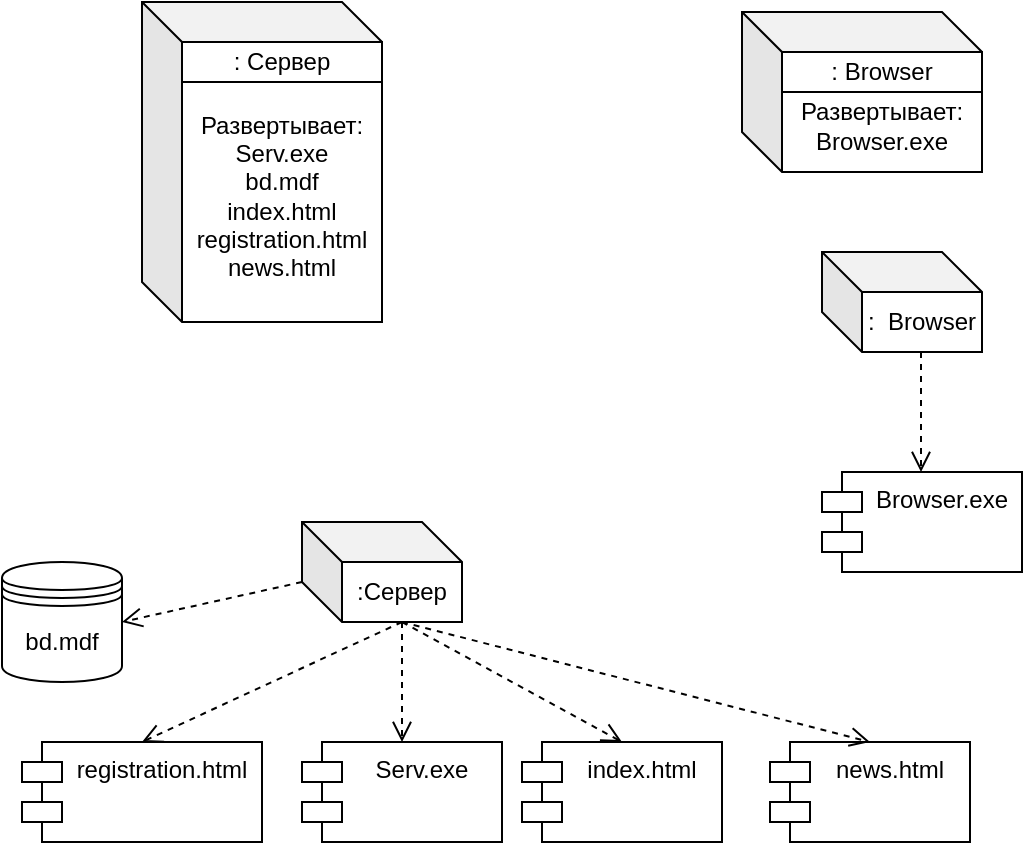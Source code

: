 <mxfile version="14.1.1" type="github">
  <diagram id="3t_IoONpqmpgTN0tP6om" name="Page-1">
    <mxGraphModel dx="1155" dy="674" grid="1" gridSize="10" guides="1" tooltips="1" connect="1" arrows="1" fold="1" page="1" pageScale="1" pageWidth="827" pageHeight="1169" math="0" shadow="0">
      <root>
        <mxCell id="0" />
        <mxCell id="1" parent="0" />
        <mxCell id="hyrHyGOHG9iXG-mK3Ywu-2" value="&lt;br&gt;Развертывает:&lt;br&gt;Serv.exe&lt;br&gt;bd.mdf&lt;br&gt;index.html&lt;br&gt;registration.html&lt;br&gt;news.html" style="shape=cube;whiteSpace=wrap;html=1;boundedLbl=1;backgroundOutline=1;darkOpacity=0.05;darkOpacity2=0.1;" vertex="1" parent="1">
          <mxGeometry x="100" y="50" width="120" height="160" as="geometry" />
        </mxCell>
        <mxCell id="hyrHyGOHG9iXG-mK3Ywu-3" value=": Сервер" style="rounded=0;whiteSpace=wrap;html=1;" vertex="1" parent="1">
          <mxGeometry x="120" y="70" width="100" height="20" as="geometry" />
        </mxCell>
        <mxCell id="hyrHyGOHG9iXG-mK3Ywu-4" value=":Сервер" style="shape=cube;whiteSpace=wrap;html=1;boundedLbl=1;backgroundOutline=1;darkOpacity=0.05;darkOpacity2=0.1;" vertex="1" parent="1">
          <mxGeometry x="180" y="310" width="80" height="50" as="geometry" />
        </mxCell>
        <mxCell id="hyrHyGOHG9iXG-mK3Ywu-5" value="Serv.exe" style="shape=module;align=left;spacingLeft=20;align=center;verticalAlign=top;" vertex="1" parent="1">
          <mxGeometry x="180" y="420" width="100" height="50" as="geometry" />
        </mxCell>
        <mxCell id="hyrHyGOHG9iXG-mK3Ywu-9" value="&lt;br&gt;Развертывает:&lt;br&gt;Browser.exe" style="shape=cube;whiteSpace=wrap;html=1;boundedLbl=1;backgroundOutline=1;darkOpacity=0.05;darkOpacity2=0.1;" vertex="1" parent="1">
          <mxGeometry x="400" y="55" width="120" height="80" as="geometry" />
        </mxCell>
        <mxCell id="hyrHyGOHG9iXG-mK3Ywu-10" value=": Browser" style="rounded=0;whiteSpace=wrap;html=1;" vertex="1" parent="1">
          <mxGeometry x="420" y="75" width="100" height="20" as="geometry" />
        </mxCell>
        <mxCell id="hyrHyGOHG9iXG-mK3Ywu-11" value=":&amp;nbsp; Browser" style="shape=cube;whiteSpace=wrap;html=1;boundedLbl=1;backgroundOutline=1;darkOpacity=0.05;darkOpacity2=0.1;" vertex="1" parent="1">
          <mxGeometry x="440" y="175" width="80" height="50" as="geometry" />
        </mxCell>
        <mxCell id="hyrHyGOHG9iXG-mK3Ywu-12" value="Browser.exe" style="shape=module;align=left;spacingLeft=20;align=center;verticalAlign=top;" vertex="1" parent="1">
          <mxGeometry x="440" y="285" width="100" height="50" as="geometry" />
        </mxCell>
        <mxCell id="hyrHyGOHG9iXG-mK3Ywu-13" value="&lt;br&gt;" style="html=1;verticalAlign=bottom;endArrow=open;dashed=1;endSize=8;exitX=0;exitY=0;exitDx=50;exitDy=50;exitPerimeter=0;" edge="1" parent="1" source="hyrHyGOHG9iXG-mK3Ywu-4" target="hyrHyGOHG9iXG-mK3Ywu-5">
          <mxGeometry relative="1" as="geometry">
            <mxPoint x="210" y="370" as="sourcePoint" />
            <mxPoint x="130" y="370" as="targetPoint" />
          </mxGeometry>
        </mxCell>
        <mxCell id="hyrHyGOHG9iXG-mK3Ywu-14" value="&lt;br&gt;" style="html=1;verticalAlign=bottom;endArrow=open;dashed=1;endSize=8;exitX=0;exitY=0;exitDx=50;exitDy=50;exitPerimeter=0;" edge="1" parent="1">
          <mxGeometry relative="1" as="geometry">
            <mxPoint x="489.5" y="225" as="sourcePoint" />
            <mxPoint x="489.5" y="285" as="targetPoint" />
          </mxGeometry>
        </mxCell>
        <mxCell id="hyrHyGOHG9iXG-mK3Ywu-15" value="index.html" style="shape=module;align=left;spacingLeft=20;align=center;verticalAlign=top;" vertex="1" parent="1">
          <mxGeometry x="290" y="420" width="100" height="50" as="geometry" />
        </mxCell>
        <mxCell id="hyrHyGOHG9iXG-mK3Ywu-16" value="registration.html" style="shape=module;align=left;spacingLeft=20;align=center;verticalAlign=top;" vertex="1" parent="1">
          <mxGeometry x="40" y="420" width="120" height="50" as="geometry" />
        </mxCell>
        <mxCell id="hyrHyGOHG9iXG-mK3Ywu-17" value="news.html" style="shape=module;align=left;spacingLeft=20;align=center;verticalAlign=top;" vertex="1" parent="1">
          <mxGeometry x="414" y="420" width="100" height="50" as="geometry" />
        </mxCell>
        <mxCell id="hyrHyGOHG9iXG-mK3Ywu-18" value="bd.mdf" style="shape=datastore;whiteSpace=wrap;html=1;" vertex="1" parent="1">
          <mxGeometry x="30" y="330" width="60" height="60" as="geometry" />
        </mxCell>
        <mxCell id="hyrHyGOHG9iXG-mK3Ywu-19" value="&lt;br&gt;" style="html=1;verticalAlign=bottom;endArrow=open;dashed=1;endSize=8;exitX=0;exitY=0;exitDx=50;exitDy=50;exitPerimeter=0;entryX=0.5;entryY=0;entryDx=0;entryDy=0;" edge="1" parent="1" source="hyrHyGOHG9iXG-mK3Ywu-4" target="hyrHyGOHG9iXG-mK3Ywu-15">
          <mxGeometry relative="1" as="geometry">
            <mxPoint x="240" y="370" as="sourcePoint" />
            <mxPoint x="240" y="430" as="targetPoint" />
          </mxGeometry>
        </mxCell>
        <mxCell id="hyrHyGOHG9iXG-mK3Ywu-20" value="&lt;br&gt;" style="html=1;verticalAlign=bottom;endArrow=open;dashed=1;endSize=8;exitX=0;exitY=0;exitDx=50;exitDy=50;exitPerimeter=0;entryX=0.5;entryY=0;entryDx=0;entryDy=0;" edge="1" parent="1" source="hyrHyGOHG9iXG-mK3Ywu-4" target="hyrHyGOHG9iXG-mK3Ywu-17">
          <mxGeometry relative="1" as="geometry">
            <mxPoint x="240" y="370" as="sourcePoint" />
            <mxPoint x="350" y="430" as="targetPoint" />
          </mxGeometry>
        </mxCell>
        <mxCell id="hyrHyGOHG9iXG-mK3Ywu-21" value="&lt;br&gt;" style="html=1;verticalAlign=bottom;endArrow=open;dashed=1;endSize=8;exitX=0;exitY=0;exitDx=50;exitDy=50;exitPerimeter=0;entryX=0.5;entryY=0;entryDx=0;entryDy=0;" edge="1" parent="1" source="hyrHyGOHG9iXG-mK3Ywu-4" target="hyrHyGOHG9iXG-mK3Ywu-16">
          <mxGeometry relative="1" as="geometry">
            <mxPoint x="240" y="370" as="sourcePoint" />
            <mxPoint x="474" y="430" as="targetPoint" />
          </mxGeometry>
        </mxCell>
        <mxCell id="hyrHyGOHG9iXG-mK3Ywu-22" value="&lt;br&gt;" style="html=1;verticalAlign=bottom;endArrow=open;dashed=1;endSize=8;exitX=0;exitY=0;exitDx=0;exitDy=30;exitPerimeter=0;entryX=1;entryY=0.5;entryDx=0;entryDy=0;" edge="1" parent="1" source="hyrHyGOHG9iXG-mK3Ywu-4" target="hyrHyGOHG9iXG-mK3Ywu-18">
          <mxGeometry relative="1" as="geometry">
            <mxPoint x="240" y="370" as="sourcePoint" />
            <mxPoint x="110" y="430" as="targetPoint" />
          </mxGeometry>
        </mxCell>
      </root>
    </mxGraphModel>
  </diagram>
</mxfile>
